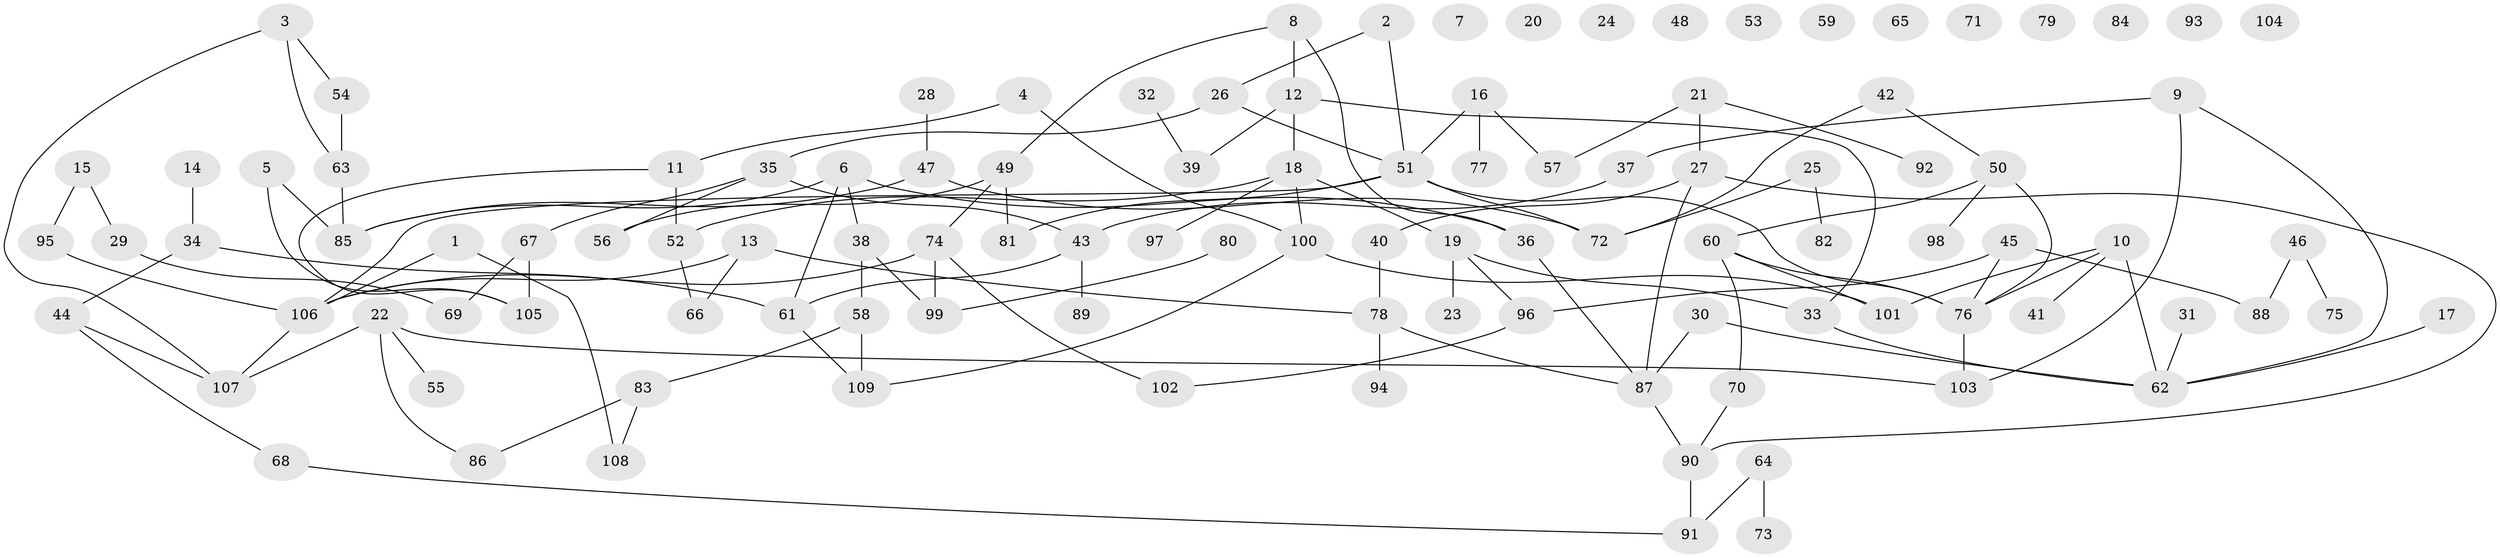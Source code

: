 // coarse degree distribution, {2: 0.1836734693877551, 3: 0.1836734693877551, 8: 0.061224489795918366, 0: 0.24489795918367346, 15: 0.02040816326530612, 4: 0.08163265306122448, 5: 0.04081632653061224, 6: 0.061224489795918366, 1: 0.12244897959183673}
// Generated by graph-tools (version 1.1) at 2025/16/03/04/25 18:16:45]
// undirected, 109 vertices, 132 edges
graph export_dot {
graph [start="1"]
  node [color=gray90,style=filled];
  1;
  2;
  3;
  4;
  5;
  6;
  7;
  8;
  9;
  10;
  11;
  12;
  13;
  14;
  15;
  16;
  17;
  18;
  19;
  20;
  21;
  22;
  23;
  24;
  25;
  26;
  27;
  28;
  29;
  30;
  31;
  32;
  33;
  34;
  35;
  36;
  37;
  38;
  39;
  40;
  41;
  42;
  43;
  44;
  45;
  46;
  47;
  48;
  49;
  50;
  51;
  52;
  53;
  54;
  55;
  56;
  57;
  58;
  59;
  60;
  61;
  62;
  63;
  64;
  65;
  66;
  67;
  68;
  69;
  70;
  71;
  72;
  73;
  74;
  75;
  76;
  77;
  78;
  79;
  80;
  81;
  82;
  83;
  84;
  85;
  86;
  87;
  88;
  89;
  90;
  91;
  92;
  93;
  94;
  95;
  96;
  97;
  98;
  99;
  100;
  101;
  102;
  103;
  104;
  105;
  106;
  107;
  108;
  109;
  1 -- 106;
  1 -- 108;
  2 -- 26;
  2 -- 51;
  3 -- 54;
  3 -- 63;
  3 -- 107;
  4 -- 11;
  4 -- 100;
  5 -- 85;
  5 -- 105;
  6 -- 36;
  6 -- 38;
  6 -- 61;
  6 -- 85;
  8 -- 12;
  8 -- 36;
  8 -- 49;
  9 -- 37;
  9 -- 62;
  9 -- 103;
  10 -- 41;
  10 -- 62;
  10 -- 76;
  10 -- 101;
  11 -- 52;
  11 -- 105;
  12 -- 18;
  12 -- 33;
  12 -- 39;
  13 -- 66;
  13 -- 78;
  13 -- 106;
  14 -- 34;
  15 -- 29;
  15 -- 95;
  16 -- 51;
  16 -- 57;
  16 -- 77;
  17 -- 62;
  18 -- 19;
  18 -- 52;
  18 -- 97;
  18 -- 100;
  19 -- 23;
  19 -- 33;
  19 -- 96;
  21 -- 27;
  21 -- 57;
  21 -- 92;
  22 -- 55;
  22 -- 86;
  22 -- 103;
  22 -- 107;
  25 -- 72;
  25 -- 82;
  26 -- 35;
  26 -- 51;
  27 -- 40;
  27 -- 87;
  27 -- 90;
  28 -- 47;
  29 -- 69;
  30 -- 62;
  30 -- 87;
  31 -- 62;
  32 -- 39;
  33 -- 62;
  34 -- 44;
  34 -- 61;
  35 -- 43;
  35 -- 56;
  35 -- 67;
  36 -- 87;
  37 -- 43;
  38 -- 58;
  38 -- 99;
  40 -- 78;
  42 -- 50;
  42 -- 72;
  43 -- 61;
  43 -- 89;
  44 -- 68;
  44 -- 107;
  45 -- 76;
  45 -- 88;
  45 -- 96;
  46 -- 75;
  46 -- 88;
  47 -- 72;
  47 -- 85;
  49 -- 56;
  49 -- 74;
  49 -- 81;
  50 -- 60;
  50 -- 76;
  50 -- 98;
  51 -- 72;
  51 -- 76;
  51 -- 81;
  51 -- 106;
  52 -- 66;
  54 -- 63;
  58 -- 83;
  58 -- 109;
  60 -- 70;
  60 -- 76;
  60 -- 101;
  61 -- 109;
  63 -- 85;
  64 -- 73;
  64 -- 91;
  67 -- 69;
  67 -- 105;
  68 -- 91;
  70 -- 90;
  74 -- 99;
  74 -- 102;
  74 -- 106;
  76 -- 103;
  78 -- 87;
  78 -- 94;
  80 -- 99;
  83 -- 86;
  83 -- 108;
  87 -- 90;
  90 -- 91;
  95 -- 106;
  96 -- 102;
  100 -- 101;
  100 -- 109;
  106 -- 107;
}
